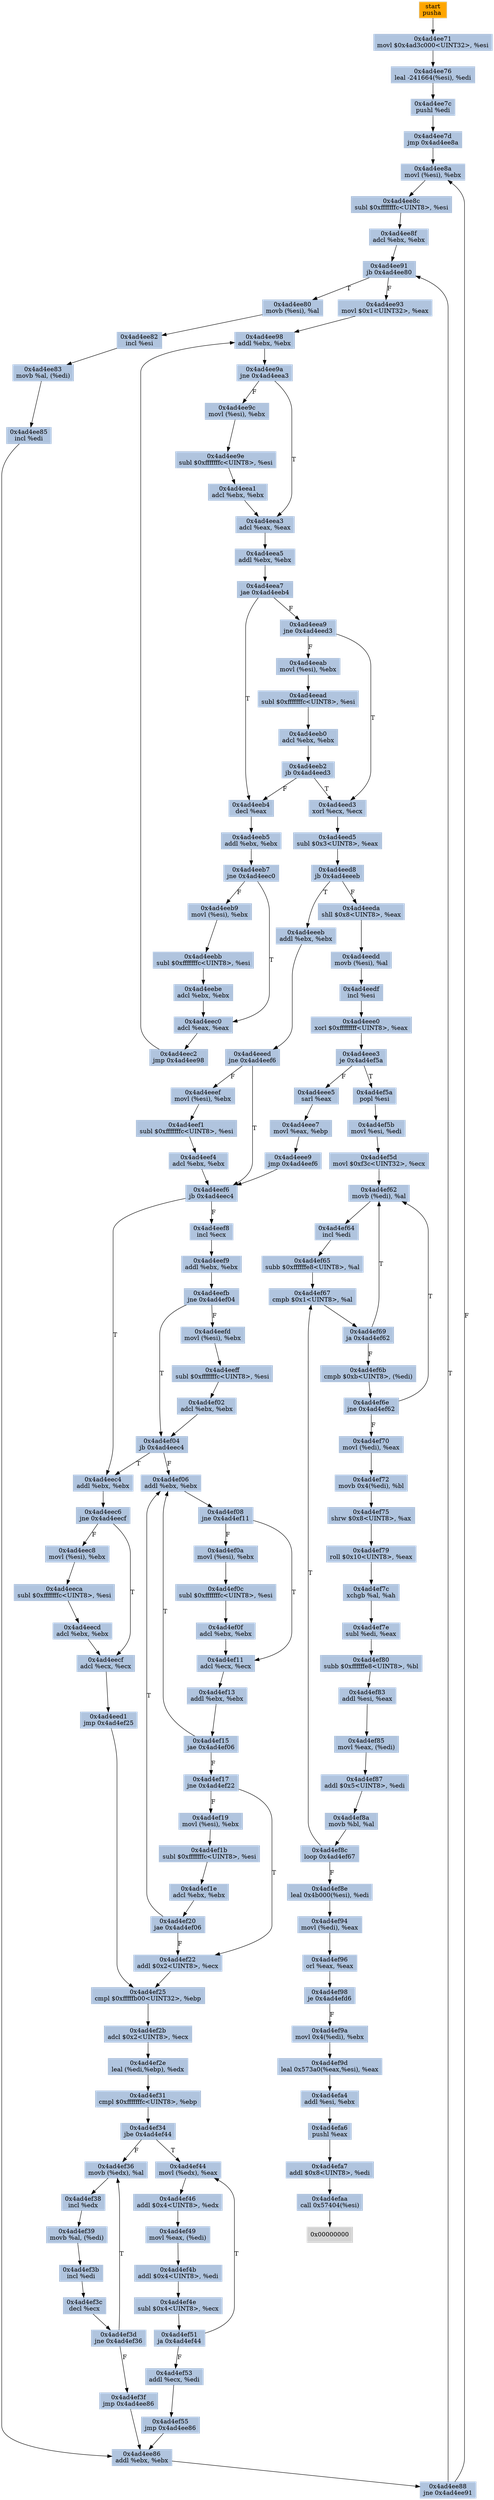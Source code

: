 digraph G {
node[shape=rectangle,style=filled,fillcolor=lightsteelblue,color=lightsteelblue]
bgcolor="transparent"
a0x4ad4ee70pusha_[label="start\npusha ",fillcolor="orange",color="lightgrey"];
a0x4ad4ee71movl_0x4ad3c000UINT32_esi[label="0x4ad4ee71\nmovl $0x4ad3c000<UINT32>, %esi"];
a0x4ad4ee76leal__241664esi__edi[label="0x4ad4ee76\nleal -241664(%esi), %edi"];
a0x4ad4ee7cpushl_edi[label="0x4ad4ee7c\npushl %edi"];
a0x4ad4ee7djmp_0x4ad4ee8a[label="0x4ad4ee7d\njmp 0x4ad4ee8a"];
a0x4ad4ee8amovl_esi__ebx[label="0x4ad4ee8a\nmovl (%esi), %ebx"];
a0x4ad4ee8csubl_0xfffffffcUINT8_esi[label="0x4ad4ee8c\nsubl $0xfffffffc<UINT8>, %esi"];
a0x4ad4ee8fadcl_ebx_ebx[label="0x4ad4ee8f\nadcl %ebx, %ebx"];
a0x4ad4ee91jb_0x4ad4ee80[label="0x4ad4ee91\njb 0x4ad4ee80"];
a0x4ad4ee80movb_esi__al[label="0x4ad4ee80\nmovb (%esi), %al"];
a0x4ad4ee82incl_esi[label="0x4ad4ee82\nincl %esi"];
a0x4ad4ee83movb_al_edi_[label="0x4ad4ee83\nmovb %al, (%edi)"];
a0x4ad4ee85incl_edi[label="0x4ad4ee85\nincl %edi"];
a0x4ad4ee86addl_ebx_ebx[label="0x4ad4ee86\naddl %ebx, %ebx"];
a0x4ad4ee88jne_0x4ad4ee91[label="0x4ad4ee88\njne 0x4ad4ee91"];
a0x4ad4ee93movl_0x1UINT32_eax[label="0x4ad4ee93\nmovl $0x1<UINT32>, %eax"];
a0x4ad4ee98addl_ebx_ebx[label="0x4ad4ee98\naddl %ebx, %ebx"];
a0x4ad4ee9ajne_0x4ad4eea3[label="0x4ad4ee9a\njne 0x4ad4eea3"];
a0x4ad4eea3adcl_eax_eax[label="0x4ad4eea3\nadcl %eax, %eax"];
a0x4ad4eea5addl_ebx_ebx[label="0x4ad4eea5\naddl %ebx, %ebx"];
a0x4ad4eea7jae_0x4ad4eeb4[label="0x4ad4eea7\njae 0x4ad4eeb4"];
a0x4ad4eea9jne_0x4ad4eed3[label="0x4ad4eea9\njne 0x4ad4eed3"];
a0x4ad4eed3xorl_ecx_ecx[label="0x4ad4eed3\nxorl %ecx, %ecx"];
a0x4ad4eed5subl_0x3UINT8_eax[label="0x4ad4eed5\nsubl $0x3<UINT8>, %eax"];
a0x4ad4eed8jb_0x4ad4eeeb[label="0x4ad4eed8\njb 0x4ad4eeeb"];
a0x4ad4eedashll_0x8UINT8_eax[label="0x4ad4eeda\nshll $0x8<UINT8>, %eax"];
a0x4ad4eeddmovb_esi__al[label="0x4ad4eedd\nmovb (%esi), %al"];
a0x4ad4eedfincl_esi[label="0x4ad4eedf\nincl %esi"];
a0x4ad4eee0xorl_0xffffffffUINT8_eax[label="0x4ad4eee0\nxorl $0xffffffff<UINT8>, %eax"];
a0x4ad4eee3je_0x4ad4ef5a[label="0x4ad4eee3\nje 0x4ad4ef5a"];
a0x4ad4eee5sarl_eax[label="0x4ad4eee5\nsarl %eax"];
a0x4ad4eee7movl_eax_ebp[label="0x4ad4eee7\nmovl %eax, %ebp"];
a0x4ad4eee9jmp_0x4ad4eef6[label="0x4ad4eee9\njmp 0x4ad4eef6"];
a0x4ad4eef6jb_0x4ad4eec4[label="0x4ad4eef6\njb 0x4ad4eec4"];
a0x4ad4eec4addl_ebx_ebx[label="0x4ad4eec4\naddl %ebx, %ebx"];
a0x4ad4eec6jne_0x4ad4eecf[label="0x4ad4eec6\njne 0x4ad4eecf"];
a0x4ad4eecfadcl_ecx_ecx[label="0x4ad4eecf\nadcl %ecx, %ecx"];
a0x4ad4eed1jmp_0x4ad4ef25[label="0x4ad4eed1\njmp 0x4ad4ef25"];
a0x4ad4ef25cmpl_0xfffffb00UINT32_ebp[label="0x4ad4ef25\ncmpl $0xfffffb00<UINT32>, %ebp"];
a0x4ad4ef2badcl_0x2UINT8_ecx[label="0x4ad4ef2b\nadcl $0x2<UINT8>, %ecx"];
a0x4ad4ef2eleal_ediebp__edx[label="0x4ad4ef2e\nleal (%edi,%ebp), %edx"];
a0x4ad4ef31cmpl_0xfffffffcUINT8_ebp[label="0x4ad4ef31\ncmpl $0xfffffffc<UINT8>, %ebp"];
a0x4ad4ef34jbe_0x4ad4ef44[label="0x4ad4ef34\njbe 0x4ad4ef44"];
a0x4ad4ef44movl_edx__eax[label="0x4ad4ef44\nmovl (%edx), %eax"];
a0x4ad4ef46addl_0x4UINT8_edx[label="0x4ad4ef46\naddl $0x4<UINT8>, %edx"];
a0x4ad4ef49movl_eax_edi_[label="0x4ad4ef49\nmovl %eax, (%edi)"];
a0x4ad4ef4baddl_0x4UINT8_edi[label="0x4ad4ef4b\naddl $0x4<UINT8>, %edi"];
a0x4ad4ef4esubl_0x4UINT8_ecx[label="0x4ad4ef4e\nsubl $0x4<UINT8>, %ecx"];
a0x4ad4ef51ja_0x4ad4ef44[label="0x4ad4ef51\nja 0x4ad4ef44"];
a0x4ad4ef53addl_ecx_edi[label="0x4ad4ef53\naddl %ecx, %edi"];
a0x4ad4ef55jmp_0x4ad4ee86[label="0x4ad4ef55\njmp 0x4ad4ee86"];
a0x4ad4eeebaddl_ebx_ebx[label="0x4ad4eeeb\naddl %ebx, %ebx"];
a0x4ad4eeedjne_0x4ad4eef6[label="0x4ad4eeed\njne 0x4ad4eef6"];
a0x4ad4eec8movl_esi__ebx[label="0x4ad4eec8\nmovl (%esi), %ebx"];
a0x4ad4eecasubl_0xfffffffcUINT8_esi[label="0x4ad4eeca\nsubl $0xfffffffc<UINT8>, %esi"];
a0x4ad4eecdadcl_ebx_ebx[label="0x4ad4eecd\nadcl %ebx, %ebx"];
a0x4ad4eeabmovl_esi__ebx[label="0x4ad4eeab\nmovl (%esi), %ebx"];
a0x4ad4eeadsubl_0xfffffffcUINT8_esi[label="0x4ad4eead\nsubl $0xfffffffc<UINT8>, %esi"];
a0x4ad4eeb0adcl_ebx_ebx[label="0x4ad4eeb0\nadcl %ebx, %ebx"];
a0x4ad4eeb2jb_0x4ad4eed3[label="0x4ad4eeb2\njb 0x4ad4eed3"];
a0x4ad4eeefmovl_esi__ebx[label="0x4ad4eeef\nmovl (%esi), %ebx"];
a0x4ad4eef1subl_0xfffffffcUINT8_esi[label="0x4ad4eef1\nsubl $0xfffffffc<UINT8>, %esi"];
a0x4ad4eef4adcl_ebx_ebx[label="0x4ad4eef4\nadcl %ebx, %ebx"];
a0x4ad4ee9cmovl_esi__ebx[label="0x4ad4ee9c\nmovl (%esi), %ebx"];
a0x4ad4ee9esubl_0xfffffffcUINT8_esi[label="0x4ad4ee9e\nsubl $0xfffffffc<UINT8>, %esi"];
a0x4ad4eea1adcl_ebx_ebx[label="0x4ad4eea1\nadcl %ebx, %ebx"];
a0x4ad4eef8incl_ecx[label="0x4ad4eef8\nincl %ecx"];
a0x4ad4eef9addl_ebx_ebx[label="0x4ad4eef9\naddl %ebx, %ebx"];
a0x4ad4eefbjne_0x4ad4ef04[label="0x4ad4eefb\njne 0x4ad4ef04"];
a0x4ad4ef04jb_0x4ad4eec4[label="0x4ad4ef04\njb 0x4ad4eec4"];
a0x4ad4ef36movb_edx__al[label="0x4ad4ef36\nmovb (%edx), %al"];
a0x4ad4ef38incl_edx[label="0x4ad4ef38\nincl %edx"];
a0x4ad4ef39movb_al_edi_[label="0x4ad4ef39\nmovb %al, (%edi)"];
a0x4ad4ef3bincl_edi[label="0x4ad4ef3b\nincl %edi"];
a0x4ad4ef3cdecl_ecx[label="0x4ad4ef3c\ndecl %ecx"];
a0x4ad4ef3djne_0x4ad4ef36[label="0x4ad4ef3d\njne 0x4ad4ef36"];
a0x4ad4ef3fjmp_0x4ad4ee86[label="0x4ad4ef3f\njmp 0x4ad4ee86"];
a0x4ad4ef06addl_ebx_ebx[label="0x4ad4ef06\naddl %ebx, %ebx"];
a0x4ad4ef08jne_0x4ad4ef11[label="0x4ad4ef08\njne 0x4ad4ef11"];
a0x4ad4ef11adcl_ecx_ecx[label="0x4ad4ef11\nadcl %ecx, %ecx"];
a0x4ad4ef13addl_ebx_ebx[label="0x4ad4ef13\naddl %ebx, %ebx"];
a0x4ad4ef15jae_0x4ad4ef06[label="0x4ad4ef15\njae 0x4ad4ef06"];
a0x4ad4ef17jne_0x4ad4ef22[label="0x4ad4ef17\njne 0x4ad4ef22"];
a0x4ad4ef22addl_0x2UINT8_ecx[label="0x4ad4ef22\naddl $0x2<UINT8>, %ecx"];
a0x4ad4eeb4decl_eax[label="0x4ad4eeb4\ndecl %eax"];
a0x4ad4eeb5addl_ebx_ebx[label="0x4ad4eeb5\naddl %ebx, %ebx"];
a0x4ad4eeb7jne_0x4ad4eec0[label="0x4ad4eeb7\njne 0x4ad4eec0"];
a0x4ad4eec0adcl_eax_eax[label="0x4ad4eec0\nadcl %eax, %eax"];
a0x4ad4eec2jmp_0x4ad4ee98[label="0x4ad4eec2\njmp 0x4ad4ee98"];
a0x4ad4eefdmovl_esi__ebx[label="0x4ad4eefd\nmovl (%esi), %ebx"];
a0x4ad4eeffsubl_0xfffffffcUINT8_esi[label="0x4ad4eeff\nsubl $0xfffffffc<UINT8>, %esi"];
a0x4ad4ef02adcl_ebx_ebx[label="0x4ad4ef02\nadcl %ebx, %ebx"];
a0x4ad4ef19movl_esi__ebx[label="0x4ad4ef19\nmovl (%esi), %ebx"];
a0x4ad4ef1bsubl_0xfffffffcUINT8_esi[label="0x4ad4ef1b\nsubl $0xfffffffc<UINT8>, %esi"];
a0x4ad4ef1eadcl_ebx_ebx[label="0x4ad4ef1e\nadcl %ebx, %ebx"];
a0x4ad4ef20jae_0x4ad4ef06[label="0x4ad4ef20\njae 0x4ad4ef06"];
a0x4ad4eeb9movl_esi__ebx[label="0x4ad4eeb9\nmovl (%esi), %ebx"];
a0x4ad4eebbsubl_0xfffffffcUINT8_esi[label="0x4ad4eebb\nsubl $0xfffffffc<UINT8>, %esi"];
a0x4ad4eebeadcl_ebx_ebx[label="0x4ad4eebe\nadcl %ebx, %ebx"];
a0x4ad4ef0amovl_esi__ebx[label="0x4ad4ef0a\nmovl (%esi), %ebx"];
a0x4ad4ef0csubl_0xfffffffcUINT8_esi[label="0x4ad4ef0c\nsubl $0xfffffffc<UINT8>, %esi"];
a0x4ad4ef0fadcl_ebx_ebx[label="0x4ad4ef0f\nadcl %ebx, %ebx"];
a0x4ad4ef5apopl_esi[label="0x4ad4ef5a\npopl %esi"];
a0x4ad4ef5bmovl_esi_edi[label="0x4ad4ef5b\nmovl %esi, %edi"];
a0x4ad4ef5dmovl_0xf3cUINT32_ecx[label="0x4ad4ef5d\nmovl $0xf3c<UINT32>, %ecx"];
a0x4ad4ef62movb_edi__al[label="0x4ad4ef62\nmovb (%edi), %al"];
a0x4ad4ef64incl_edi[label="0x4ad4ef64\nincl %edi"];
a0x4ad4ef65subb_0xffffffe8UINT8_al[label="0x4ad4ef65\nsubb $0xffffffe8<UINT8>, %al"];
a0x4ad4ef67cmpb_0x1UINT8_al[label="0x4ad4ef67\ncmpb $0x1<UINT8>, %al"];
a0x4ad4ef69ja_0x4ad4ef62[label="0x4ad4ef69\nja 0x4ad4ef62"];
a0x4ad4ef6bcmpb_0xbUINT8_edi_[label="0x4ad4ef6b\ncmpb $0xb<UINT8>, (%edi)"];
a0x4ad4ef6ejne_0x4ad4ef62[label="0x4ad4ef6e\njne 0x4ad4ef62"];
a0x4ad4ef70movl_edi__eax[label="0x4ad4ef70\nmovl (%edi), %eax"];
a0x4ad4ef72movb_0x4edi__bl[label="0x4ad4ef72\nmovb 0x4(%edi), %bl"];
a0x4ad4ef75shrw_0x8UINT8_ax[label="0x4ad4ef75\nshrw $0x8<UINT8>, %ax"];
a0x4ad4ef79roll_0x10UINT8_eax[label="0x4ad4ef79\nroll $0x10<UINT8>, %eax"];
a0x4ad4ef7cxchgb_al_ah[label="0x4ad4ef7c\nxchgb %al, %ah"];
a0x4ad4ef7esubl_edi_eax[label="0x4ad4ef7e\nsubl %edi, %eax"];
a0x4ad4ef80subb_0xffffffe8UINT8_bl[label="0x4ad4ef80\nsubb $0xffffffe8<UINT8>, %bl"];
a0x4ad4ef83addl_esi_eax[label="0x4ad4ef83\naddl %esi, %eax"];
a0x4ad4ef85movl_eax_edi_[label="0x4ad4ef85\nmovl %eax, (%edi)"];
a0x4ad4ef87addl_0x5UINT8_edi[label="0x4ad4ef87\naddl $0x5<UINT8>, %edi"];
a0x4ad4ef8amovb_bl_al[label="0x4ad4ef8a\nmovb %bl, %al"];
a0x4ad4ef8cloop_0x4ad4ef67[label="0x4ad4ef8c\nloop 0x4ad4ef67"];
a0x4ad4ef8eleal_0x4b000esi__edi[label="0x4ad4ef8e\nleal 0x4b000(%esi), %edi"];
a0x4ad4ef94movl_edi__eax[label="0x4ad4ef94\nmovl (%edi), %eax"];
a0x4ad4ef96orl_eax_eax[label="0x4ad4ef96\norl %eax, %eax"];
a0x4ad4ef98je_0x4ad4efd6[label="0x4ad4ef98\nje 0x4ad4efd6"];
a0x4ad4ef9amovl_0x4edi__ebx[label="0x4ad4ef9a\nmovl 0x4(%edi), %ebx"];
a0x4ad4ef9dleal_0x573a0eaxesi__eax[label="0x4ad4ef9d\nleal 0x573a0(%eax,%esi), %eax"];
a0x4ad4efa4addl_esi_ebx[label="0x4ad4efa4\naddl %esi, %ebx"];
a0x4ad4efa6pushl_eax[label="0x4ad4efa6\npushl %eax"];
a0x4ad4efa7addl_0x8UINT8_edi[label="0x4ad4efa7\naddl $0x8<UINT8>, %edi"];
a0x4ad4efaacall_0x57404esi_[label="0x4ad4efaa\ncall 0x57404(%esi)"];
a0x00000000[label="0x00000000",fillcolor="lightgrey",color="lightgrey"];
a0x4ad4ee70pusha_ -> a0x4ad4ee71movl_0x4ad3c000UINT32_esi [color="#000000"];
a0x4ad4ee71movl_0x4ad3c000UINT32_esi -> a0x4ad4ee76leal__241664esi__edi [color="#000000"];
a0x4ad4ee76leal__241664esi__edi -> a0x4ad4ee7cpushl_edi [color="#000000"];
a0x4ad4ee7cpushl_edi -> a0x4ad4ee7djmp_0x4ad4ee8a [color="#000000"];
a0x4ad4ee7djmp_0x4ad4ee8a -> a0x4ad4ee8amovl_esi__ebx [color="#000000"];
a0x4ad4ee8amovl_esi__ebx -> a0x4ad4ee8csubl_0xfffffffcUINT8_esi [color="#000000"];
a0x4ad4ee8csubl_0xfffffffcUINT8_esi -> a0x4ad4ee8fadcl_ebx_ebx [color="#000000"];
a0x4ad4ee8fadcl_ebx_ebx -> a0x4ad4ee91jb_0x4ad4ee80 [color="#000000"];
a0x4ad4ee91jb_0x4ad4ee80 -> a0x4ad4ee80movb_esi__al [color="#000000",label="T"];
a0x4ad4ee80movb_esi__al -> a0x4ad4ee82incl_esi [color="#000000"];
a0x4ad4ee82incl_esi -> a0x4ad4ee83movb_al_edi_ [color="#000000"];
a0x4ad4ee83movb_al_edi_ -> a0x4ad4ee85incl_edi [color="#000000"];
a0x4ad4ee85incl_edi -> a0x4ad4ee86addl_ebx_ebx [color="#000000"];
a0x4ad4ee86addl_ebx_ebx -> a0x4ad4ee88jne_0x4ad4ee91 [color="#000000"];
a0x4ad4ee88jne_0x4ad4ee91 -> a0x4ad4ee91jb_0x4ad4ee80 [color="#000000",label="T"];
a0x4ad4ee91jb_0x4ad4ee80 -> a0x4ad4ee93movl_0x1UINT32_eax [color="#000000",label="F"];
a0x4ad4ee93movl_0x1UINT32_eax -> a0x4ad4ee98addl_ebx_ebx [color="#000000"];
a0x4ad4ee98addl_ebx_ebx -> a0x4ad4ee9ajne_0x4ad4eea3 [color="#000000"];
a0x4ad4ee9ajne_0x4ad4eea3 -> a0x4ad4eea3adcl_eax_eax [color="#000000",label="T"];
a0x4ad4eea3adcl_eax_eax -> a0x4ad4eea5addl_ebx_ebx [color="#000000"];
a0x4ad4eea5addl_ebx_ebx -> a0x4ad4eea7jae_0x4ad4eeb4 [color="#000000"];
a0x4ad4eea7jae_0x4ad4eeb4 -> a0x4ad4eea9jne_0x4ad4eed3 [color="#000000",label="F"];
a0x4ad4eea9jne_0x4ad4eed3 -> a0x4ad4eed3xorl_ecx_ecx [color="#000000",label="T"];
a0x4ad4eed3xorl_ecx_ecx -> a0x4ad4eed5subl_0x3UINT8_eax [color="#000000"];
a0x4ad4eed5subl_0x3UINT8_eax -> a0x4ad4eed8jb_0x4ad4eeeb [color="#000000"];
a0x4ad4eed8jb_0x4ad4eeeb -> a0x4ad4eedashll_0x8UINT8_eax [color="#000000",label="F"];
a0x4ad4eedashll_0x8UINT8_eax -> a0x4ad4eeddmovb_esi__al [color="#000000"];
a0x4ad4eeddmovb_esi__al -> a0x4ad4eedfincl_esi [color="#000000"];
a0x4ad4eedfincl_esi -> a0x4ad4eee0xorl_0xffffffffUINT8_eax [color="#000000"];
a0x4ad4eee0xorl_0xffffffffUINT8_eax -> a0x4ad4eee3je_0x4ad4ef5a [color="#000000"];
a0x4ad4eee3je_0x4ad4ef5a -> a0x4ad4eee5sarl_eax [color="#000000",label="F"];
a0x4ad4eee5sarl_eax -> a0x4ad4eee7movl_eax_ebp [color="#000000"];
a0x4ad4eee7movl_eax_ebp -> a0x4ad4eee9jmp_0x4ad4eef6 [color="#000000"];
a0x4ad4eee9jmp_0x4ad4eef6 -> a0x4ad4eef6jb_0x4ad4eec4 [color="#000000"];
a0x4ad4eef6jb_0x4ad4eec4 -> a0x4ad4eec4addl_ebx_ebx [color="#000000",label="T"];
a0x4ad4eec4addl_ebx_ebx -> a0x4ad4eec6jne_0x4ad4eecf [color="#000000"];
a0x4ad4eec6jne_0x4ad4eecf -> a0x4ad4eecfadcl_ecx_ecx [color="#000000",label="T"];
a0x4ad4eecfadcl_ecx_ecx -> a0x4ad4eed1jmp_0x4ad4ef25 [color="#000000"];
a0x4ad4eed1jmp_0x4ad4ef25 -> a0x4ad4ef25cmpl_0xfffffb00UINT32_ebp [color="#000000"];
a0x4ad4ef25cmpl_0xfffffb00UINT32_ebp -> a0x4ad4ef2badcl_0x2UINT8_ecx [color="#000000"];
a0x4ad4ef2badcl_0x2UINT8_ecx -> a0x4ad4ef2eleal_ediebp__edx [color="#000000"];
a0x4ad4ef2eleal_ediebp__edx -> a0x4ad4ef31cmpl_0xfffffffcUINT8_ebp [color="#000000"];
a0x4ad4ef31cmpl_0xfffffffcUINT8_ebp -> a0x4ad4ef34jbe_0x4ad4ef44 [color="#000000"];
a0x4ad4ef34jbe_0x4ad4ef44 -> a0x4ad4ef44movl_edx__eax [color="#000000",label="T"];
a0x4ad4ef44movl_edx__eax -> a0x4ad4ef46addl_0x4UINT8_edx [color="#000000"];
a0x4ad4ef46addl_0x4UINT8_edx -> a0x4ad4ef49movl_eax_edi_ [color="#000000"];
a0x4ad4ef49movl_eax_edi_ -> a0x4ad4ef4baddl_0x4UINT8_edi [color="#000000"];
a0x4ad4ef4baddl_0x4UINT8_edi -> a0x4ad4ef4esubl_0x4UINT8_ecx [color="#000000"];
a0x4ad4ef4esubl_0x4UINT8_ecx -> a0x4ad4ef51ja_0x4ad4ef44 [color="#000000"];
a0x4ad4ef51ja_0x4ad4ef44 -> a0x4ad4ef53addl_ecx_edi [color="#000000",label="F"];
a0x4ad4ef53addl_ecx_edi -> a0x4ad4ef55jmp_0x4ad4ee86 [color="#000000"];
a0x4ad4ef55jmp_0x4ad4ee86 -> a0x4ad4ee86addl_ebx_ebx [color="#000000"];
a0x4ad4eed8jb_0x4ad4eeeb -> a0x4ad4eeebaddl_ebx_ebx [color="#000000",label="T"];
a0x4ad4eeebaddl_ebx_ebx -> a0x4ad4eeedjne_0x4ad4eef6 [color="#000000"];
a0x4ad4eeedjne_0x4ad4eef6 -> a0x4ad4eef6jb_0x4ad4eec4 [color="#000000",label="T"];
a0x4ad4eec6jne_0x4ad4eecf -> a0x4ad4eec8movl_esi__ebx [color="#000000",label="F"];
a0x4ad4eec8movl_esi__ebx -> a0x4ad4eecasubl_0xfffffffcUINT8_esi [color="#000000"];
a0x4ad4eecasubl_0xfffffffcUINT8_esi -> a0x4ad4eecdadcl_ebx_ebx [color="#000000"];
a0x4ad4eecdadcl_ebx_ebx -> a0x4ad4eecfadcl_ecx_ecx [color="#000000"];
a0x4ad4ee88jne_0x4ad4ee91 -> a0x4ad4ee8amovl_esi__ebx [color="#000000",label="F"];
a0x4ad4eea9jne_0x4ad4eed3 -> a0x4ad4eeabmovl_esi__ebx [color="#000000",label="F"];
a0x4ad4eeabmovl_esi__ebx -> a0x4ad4eeadsubl_0xfffffffcUINT8_esi [color="#000000"];
a0x4ad4eeadsubl_0xfffffffcUINT8_esi -> a0x4ad4eeb0adcl_ebx_ebx [color="#000000"];
a0x4ad4eeb0adcl_ebx_ebx -> a0x4ad4eeb2jb_0x4ad4eed3 [color="#000000"];
a0x4ad4eeb2jb_0x4ad4eed3 -> a0x4ad4eed3xorl_ecx_ecx [color="#000000",label="T"];
a0x4ad4eeedjne_0x4ad4eef6 -> a0x4ad4eeefmovl_esi__ebx [color="#000000",label="F"];
a0x4ad4eeefmovl_esi__ebx -> a0x4ad4eef1subl_0xfffffffcUINT8_esi [color="#000000"];
a0x4ad4eef1subl_0xfffffffcUINT8_esi -> a0x4ad4eef4adcl_ebx_ebx [color="#000000"];
a0x4ad4eef4adcl_ebx_ebx -> a0x4ad4eef6jb_0x4ad4eec4 [color="#000000"];
a0x4ad4ee9ajne_0x4ad4eea3 -> a0x4ad4ee9cmovl_esi__ebx [color="#000000",label="F"];
a0x4ad4ee9cmovl_esi__ebx -> a0x4ad4ee9esubl_0xfffffffcUINT8_esi [color="#000000"];
a0x4ad4ee9esubl_0xfffffffcUINT8_esi -> a0x4ad4eea1adcl_ebx_ebx [color="#000000"];
a0x4ad4eea1adcl_ebx_ebx -> a0x4ad4eea3adcl_eax_eax [color="#000000"];
a0x4ad4eef6jb_0x4ad4eec4 -> a0x4ad4eef8incl_ecx [color="#000000",label="F"];
a0x4ad4eef8incl_ecx -> a0x4ad4eef9addl_ebx_ebx [color="#000000"];
a0x4ad4eef9addl_ebx_ebx -> a0x4ad4eefbjne_0x4ad4ef04 [color="#000000"];
a0x4ad4eefbjne_0x4ad4ef04 -> a0x4ad4ef04jb_0x4ad4eec4 [color="#000000",label="T"];
a0x4ad4ef04jb_0x4ad4eec4 -> a0x4ad4eec4addl_ebx_ebx [color="#000000",label="T"];
a0x4ad4ef34jbe_0x4ad4ef44 -> a0x4ad4ef36movb_edx__al [color="#000000",label="F"];
a0x4ad4ef36movb_edx__al -> a0x4ad4ef38incl_edx [color="#000000"];
a0x4ad4ef38incl_edx -> a0x4ad4ef39movb_al_edi_ [color="#000000"];
a0x4ad4ef39movb_al_edi_ -> a0x4ad4ef3bincl_edi [color="#000000"];
a0x4ad4ef3bincl_edi -> a0x4ad4ef3cdecl_ecx [color="#000000"];
a0x4ad4ef3cdecl_ecx -> a0x4ad4ef3djne_0x4ad4ef36 [color="#000000"];
a0x4ad4ef3djne_0x4ad4ef36 -> a0x4ad4ef36movb_edx__al [color="#000000",label="T"];
a0x4ad4ef3djne_0x4ad4ef36 -> a0x4ad4ef3fjmp_0x4ad4ee86 [color="#000000",label="F"];
a0x4ad4ef3fjmp_0x4ad4ee86 -> a0x4ad4ee86addl_ebx_ebx [color="#000000"];
a0x4ad4ef04jb_0x4ad4eec4 -> a0x4ad4ef06addl_ebx_ebx [color="#000000",label="F"];
a0x4ad4ef06addl_ebx_ebx -> a0x4ad4ef08jne_0x4ad4ef11 [color="#000000"];
a0x4ad4ef08jne_0x4ad4ef11 -> a0x4ad4ef11adcl_ecx_ecx [color="#000000",label="T"];
a0x4ad4ef11adcl_ecx_ecx -> a0x4ad4ef13addl_ebx_ebx [color="#000000"];
a0x4ad4ef13addl_ebx_ebx -> a0x4ad4ef15jae_0x4ad4ef06 [color="#000000"];
a0x4ad4ef15jae_0x4ad4ef06 -> a0x4ad4ef17jne_0x4ad4ef22 [color="#000000",label="F"];
a0x4ad4ef17jne_0x4ad4ef22 -> a0x4ad4ef22addl_0x2UINT8_ecx [color="#000000",label="T"];
a0x4ad4ef22addl_0x2UINT8_ecx -> a0x4ad4ef25cmpl_0xfffffb00UINT32_ebp [color="#000000"];
a0x4ad4ef51ja_0x4ad4ef44 -> a0x4ad4ef44movl_edx__eax [color="#000000",label="T"];
a0x4ad4eea7jae_0x4ad4eeb4 -> a0x4ad4eeb4decl_eax [color="#000000",label="T"];
a0x4ad4eeb4decl_eax -> a0x4ad4eeb5addl_ebx_ebx [color="#000000"];
a0x4ad4eeb5addl_ebx_ebx -> a0x4ad4eeb7jne_0x4ad4eec0 [color="#000000"];
a0x4ad4eeb7jne_0x4ad4eec0 -> a0x4ad4eec0adcl_eax_eax [color="#000000",label="T"];
a0x4ad4eec0adcl_eax_eax -> a0x4ad4eec2jmp_0x4ad4ee98 [color="#000000"];
a0x4ad4eec2jmp_0x4ad4ee98 -> a0x4ad4ee98addl_ebx_ebx [color="#000000"];
a0x4ad4ef15jae_0x4ad4ef06 -> a0x4ad4ef06addl_ebx_ebx [color="#000000",label="T"];
a0x4ad4eefbjne_0x4ad4ef04 -> a0x4ad4eefdmovl_esi__ebx [color="#000000",label="F"];
a0x4ad4eefdmovl_esi__ebx -> a0x4ad4eeffsubl_0xfffffffcUINT8_esi [color="#000000"];
a0x4ad4eeffsubl_0xfffffffcUINT8_esi -> a0x4ad4ef02adcl_ebx_ebx [color="#000000"];
a0x4ad4ef02adcl_ebx_ebx -> a0x4ad4ef04jb_0x4ad4eec4 [color="#000000"];
a0x4ad4eeb2jb_0x4ad4eed3 -> a0x4ad4eeb4decl_eax [color="#000000",label="F"];
a0x4ad4ef17jne_0x4ad4ef22 -> a0x4ad4ef19movl_esi__ebx [color="#000000",label="F"];
a0x4ad4ef19movl_esi__ebx -> a0x4ad4ef1bsubl_0xfffffffcUINT8_esi [color="#000000"];
a0x4ad4ef1bsubl_0xfffffffcUINT8_esi -> a0x4ad4ef1eadcl_ebx_ebx [color="#000000"];
a0x4ad4ef1eadcl_ebx_ebx -> a0x4ad4ef20jae_0x4ad4ef06 [color="#000000"];
a0x4ad4ef20jae_0x4ad4ef06 -> a0x4ad4ef06addl_ebx_ebx [color="#000000",label="T"];
a0x4ad4eeb7jne_0x4ad4eec0 -> a0x4ad4eeb9movl_esi__ebx [color="#000000",label="F"];
a0x4ad4eeb9movl_esi__ebx -> a0x4ad4eebbsubl_0xfffffffcUINT8_esi [color="#000000"];
a0x4ad4eebbsubl_0xfffffffcUINT8_esi -> a0x4ad4eebeadcl_ebx_ebx [color="#000000"];
a0x4ad4eebeadcl_ebx_ebx -> a0x4ad4eec0adcl_eax_eax [color="#000000"];
a0x4ad4ef20jae_0x4ad4ef06 -> a0x4ad4ef22addl_0x2UINT8_ecx [color="#000000",label="F"];
a0x4ad4ef08jne_0x4ad4ef11 -> a0x4ad4ef0amovl_esi__ebx [color="#000000",label="F"];
a0x4ad4ef0amovl_esi__ebx -> a0x4ad4ef0csubl_0xfffffffcUINT8_esi [color="#000000"];
a0x4ad4ef0csubl_0xfffffffcUINT8_esi -> a0x4ad4ef0fadcl_ebx_ebx [color="#000000"];
a0x4ad4ef0fadcl_ebx_ebx -> a0x4ad4ef11adcl_ecx_ecx [color="#000000"];
a0x4ad4eee3je_0x4ad4ef5a -> a0x4ad4ef5apopl_esi [color="#000000",label="T"];
a0x4ad4ef5apopl_esi -> a0x4ad4ef5bmovl_esi_edi [color="#000000"];
a0x4ad4ef5bmovl_esi_edi -> a0x4ad4ef5dmovl_0xf3cUINT32_ecx [color="#000000"];
a0x4ad4ef5dmovl_0xf3cUINT32_ecx -> a0x4ad4ef62movb_edi__al [color="#000000"];
a0x4ad4ef62movb_edi__al -> a0x4ad4ef64incl_edi [color="#000000"];
a0x4ad4ef64incl_edi -> a0x4ad4ef65subb_0xffffffe8UINT8_al [color="#000000"];
a0x4ad4ef65subb_0xffffffe8UINT8_al -> a0x4ad4ef67cmpb_0x1UINT8_al [color="#000000"];
a0x4ad4ef67cmpb_0x1UINT8_al -> a0x4ad4ef69ja_0x4ad4ef62 [color="#000000"];
a0x4ad4ef69ja_0x4ad4ef62 -> a0x4ad4ef62movb_edi__al [color="#000000",label="T"];
a0x4ad4ef69ja_0x4ad4ef62 -> a0x4ad4ef6bcmpb_0xbUINT8_edi_ [color="#000000",label="F"];
a0x4ad4ef6bcmpb_0xbUINT8_edi_ -> a0x4ad4ef6ejne_0x4ad4ef62 [color="#000000"];
a0x4ad4ef6ejne_0x4ad4ef62 -> a0x4ad4ef70movl_edi__eax [color="#000000",label="F"];
a0x4ad4ef70movl_edi__eax -> a0x4ad4ef72movb_0x4edi__bl [color="#000000"];
a0x4ad4ef72movb_0x4edi__bl -> a0x4ad4ef75shrw_0x8UINT8_ax [color="#000000"];
a0x4ad4ef75shrw_0x8UINT8_ax -> a0x4ad4ef79roll_0x10UINT8_eax [color="#000000"];
a0x4ad4ef79roll_0x10UINT8_eax -> a0x4ad4ef7cxchgb_al_ah [color="#000000"];
a0x4ad4ef7cxchgb_al_ah -> a0x4ad4ef7esubl_edi_eax [color="#000000"];
a0x4ad4ef7esubl_edi_eax -> a0x4ad4ef80subb_0xffffffe8UINT8_bl [color="#000000"];
a0x4ad4ef80subb_0xffffffe8UINT8_bl -> a0x4ad4ef83addl_esi_eax [color="#000000"];
a0x4ad4ef83addl_esi_eax -> a0x4ad4ef85movl_eax_edi_ [color="#000000"];
a0x4ad4ef85movl_eax_edi_ -> a0x4ad4ef87addl_0x5UINT8_edi [color="#000000"];
a0x4ad4ef87addl_0x5UINT8_edi -> a0x4ad4ef8amovb_bl_al [color="#000000"];
a0x4ad4ef8amovb_bl_al -> a0x4ad4ef8cloop_0x4ad4ef67 [color="#000000"];
a0x4ad4ef8cloop_0x4ad4ef67 -> a0x4ad4ef67cmpb_0x1UINT8_al [color="#000000",label="T"];
a0x4ad4ef6ejne_0x4ad4ef62 -> a0x4ad4ef62movb_edi__al [color="#000000",label="T"];
a0x4ad4ef8cloop_0x4ad4ef67 -> a0x4ad4ef8eleal_0x4b000esi__edi [color="#000000",label="F"];
a0x4ad4ef8eleal_0x4b000esi__edi -> a0x4ad4ef94movl_edi__eax [color="#000000"];
a0x4ad4ef94movl_edi__eax -> a0x4ad4ef96orl_eax_eax [color="#000000"];
a0x4ad4ef96orl_eax_eax -> a0x4ad4ef98je_0x4ad4efd6 [color="#000000"];
a0x4ad4ef98je_0x4ad4efd6 -> a0x4ad4ef9amovl_0x4edi__ebx [color="#000000",label="F"];
a0x4ad4ef9amovl_0x4edi__ebx -> a0x4ad4ef9dleal_0x573a0eaxesi__eax [color="#000000"];
a0x4ad4ef9dleal_0x573a0eaxesi__eax -> a0x4ad4efa4addl_esi_ebx [color="#000000"];
a0x4ad4efa4addl_esi_ebx -> a0x4ad4efa6pushl_eax [color="#000000"];
a0x4ad4efa6pushl_eax -> a0x4ad4efa7addl_0x8UINT8_edi [color="#000000"];
a0x4ad4efa7addl_0x8UINT8_edi -> a0x4ad4efaacall_0x57404esi_ [color="#000000"];
a0x4ad4efaacall_0x57404esi_ -> a0x00000000 [color="#000000"];
}
